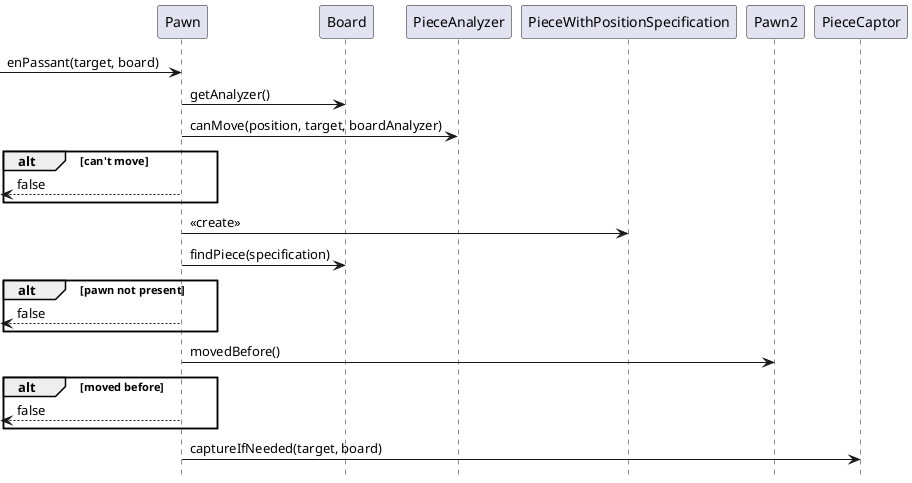 @startuml

[-> Pawn: enPassant(target, board)

Pawn -> Board: getAnalyzer()
Pawn -> PieceAnalyzer: canMove(position, target, boardAnalyzer)
alt can't move
	Pawn -->[: false
end

Pawn -> PieceWithPositionSpecification: <<create>>
Pawn -> Board: findPiece(specification)
alt pawn not present
	Pawn -->[: false
end

Pawn -> Pawn2: movedBefore()
alt moved before
	Pawn -->[: false
end

Pawn -> PieceCaptor: captureIfNeeded(target, board)

hide footbox
@enduml